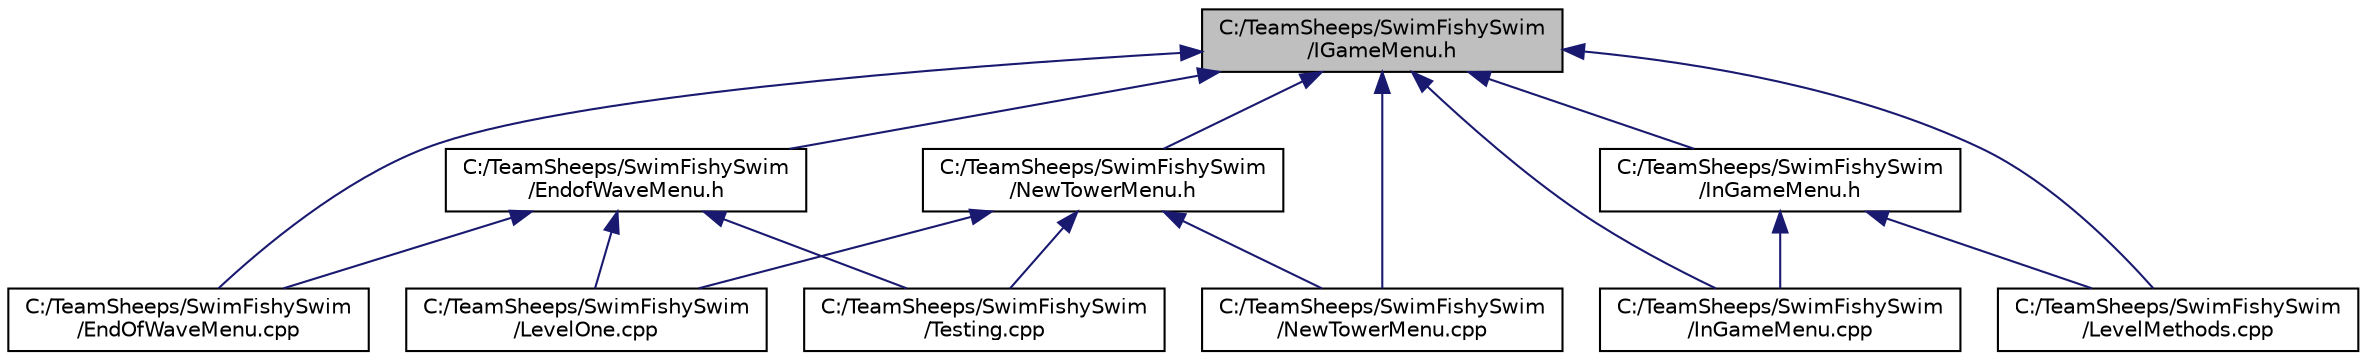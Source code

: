 digraph "C:/TeamSheeps/SwimFishySwim/IGameMenu.h"
{
 // LATEX_PDF_SIZE
  edge [fontname="Helvetica",fontsize="10",labelfontname="Helvetica",labelfontsize="10"];
  node [fontname="Helvetica",fontsize="10",shape=record];
  Node1 [label="C:/TeamSheeps/SwimFishySwim\l/IGameMenu.h",height=0.2,width=0.4,color="black", fillcolor="grey75", style="filled", fontcolor="black",tooltip=" "];
  Node1 -> Node2 [dir="back",color="midnightblue",fontsize="10",style="solid",fontname="Helvetica"];
  Node2 [label="C:/TeamSheeps/SwimFishySwim\l/EndOfWaveMenu.cpp",height=0.2,width=0.4,color="black", fillcolor="white", style="filled",URL="$_end_of_wave_menu_8cpp.html",tooltip=" "];
  Node1 -> Node3 [dir="back",color="midnightblue",fontsize="10",style="solid",fontname="Helvetica"];
  Node3 [label="C:/TeamSheeps/SwimFishySwim\l/EndofWaveMenu.h",height=0.2,width=0.4,color="black", fillcolor="white", style="filled",URL="$_endof_wave_menu_8h.html",tooltip=" "];
  Node3 -> Node2 [dir="back",color="midnightblue",fontsize="10",style="solid",fontname="Helvetica"];
  Node3 -> Node4 [dir="back",color="midnightblue",fontsize="10",style="solid",fontname="Helvetica"];
  Node4 [label="C:/TeamSheeps/SwimFishySwim\l/LevelOne.cpp",height=0.2,width=0.4,color="black", fillcolor="white", style="filled",URL="$_level_one_8cpp.html",tooltip=" "];
  Node3 -> Node5 [dir="back",color="midnightblue",fontsize="10",style="solid",fontname="Helvetica"];
  Node5 [label="C:/TeamSheeps/SwimFishySwim\l/Testing.cpp",height=0.2,width=0.4,color="black", fillcolor="white", style="filled",URL="$_testing_8cpp.html",tooltip=" "];
  Node1 -> Node6 [dir="back",color="midnightblue",fontsize="10",style="solid",fontname="Helvetica"];
  Node6 [label="C:/TeamSheeps/SwimFishySwim\l/InGameMenu.cpp",height=0.2,width=0.4,color="black", fillcolor="white", style="filled",URL="$_in_game_menu_8cpp.html",tooltip=" "];
  Node1 -> Node7 [dir="back",color="midnightblue",fontsize="10",style="solid",fontname="Helvetica"];
  Node7 [label="C:/TeamSheeps/SwimFishySwim\l/InGameMenu.h",height=0.2,width=0.4,color="black", fillcolor="white", style="filled",URL="$_in_game_menu_8h.html",tooltip=" "];
  Node7 -> Node6 [dir="back",color="midnightblue",fontsize="10",style="solid",fontname="Helvetica"];
  Node7 -> Node8 [dir="back",color="midnightblue",fontsize="10",style="solid",fontname="Helvetica"];
  Node8 [label="C:/TeamSheeps/SwimFishySwim\l/LevelMethods.cpp",height=0.2,width=0.4,color="black", fillcolor="white", style="filled",URL="$_level_methods_8cpp.html",tooltip=" "];
  Node1 -> Node8 [dir="back",color="midnightblue",fontsize="10",style="solid",fontname="Helvetica"];
  Node1 -> Node9 [dir="back",color="midnightblue",fontsize="10",style="solid",fontname="Helvetica"];
  Node9 [label="C:/TeamSheeps/SwimFishySwim\l/NewTowerMenu.cpp",height=0.2,width=0.4,color="black", fillcolor="white", style="filled",URL="$_new_tower_menu_8cpp.html",tooltip=" "];
  Node1 -> Node10 [dir="back",color="midnightblue",fontsize="10",style="solid",fontname="Helvetica"];
  Node10 [label="C:/TeamSheeps/SwimFishySwim\l/NewTowerMenu.h",height=0.2,width=0.4,color="black", fillcolor="white", style="filled",URL="$_new_tower_menu_8h.html",tooltip=" "];
  Node10 -> Node4 [dir="back",color="midnightblue",fontsize="10",style="solid",fontname="Helvetica"];
  Node10 -> Node9 [dir="back",color="midnightblue",fontsize="10",style="solid",fontname="Helvetica"];
  Node10 -> Node5 [dir="back",color="midnightblue",fontsize="10",style="solid",fontname="Helvetica"];
}
